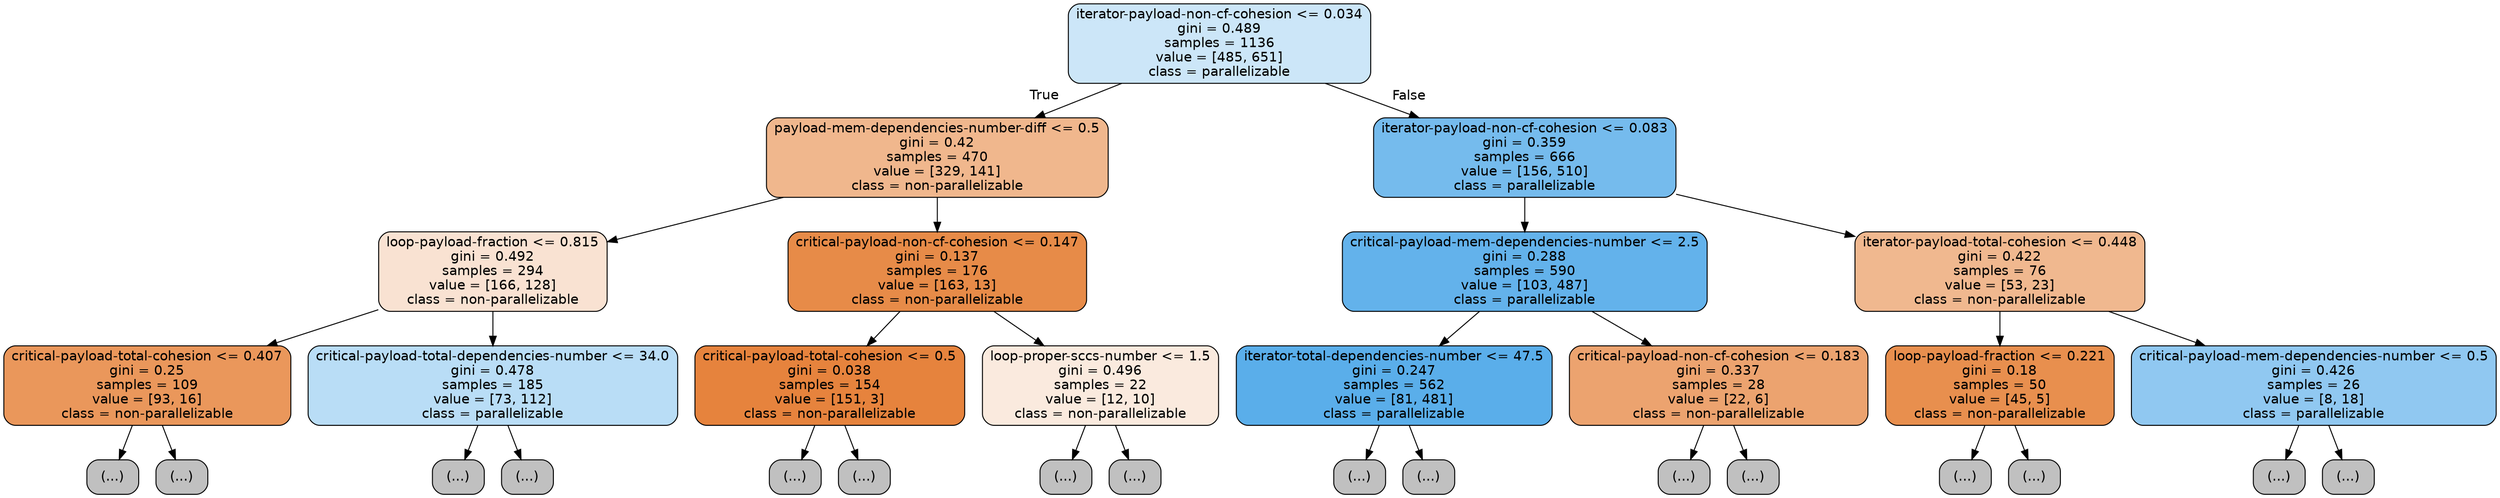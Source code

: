 digraph Tree {
node [shape=box, style="filled, rounded", color="black", fontname=helvetica] ;
edge [fontname=helvetica] ;
0 [label="iterator-payload-non-cf-cohesion <= 0.034\ngini = 0.489\nsamples = 1136\nvalue = [485, 651]\nclass = parallelizable", fillcolor="#399de541"] ;
1 [label="payload-mem-dependencies-number-diff <= 0.5\ngini = 0.42\nsamples = 470\nvalue = [329, 141]\nclass = non-parallelizable", fillcolor="#e5813992"] ;
0 -> 1 [labeldistance=2.5, labelangle=45, headlabel="True"] ;
2 [label="loop-payload-fraction <= 0.815\ngini = 0.492\nsamples = 294\nvalue = [166, 128]\nclass = non-parallelizable", fillcolor="#e581393a"] ;
1 -> 2 ;
3 [label="critical-payload-total-cohesion <= 0.407\ngini = 0.25\nsamples = 109\nvalue = [93, 16]\nclass = non-parallelizable", fillcolor="#e58139d3"] ;
2 -> 3 ;
4 [label="(...)", fillcolor="#C0C0C0"] ;
3 -> 4 ;
31 [label="(...)", fillcolor="#C0C0C0"] ;
3 -> 31 ;
32 [label="critical-payload-total-dependencies-number <= 34.0\ngini = 0.478\nsamples = 185\nvalue = [73, 112]\nclass = parallelizable", fillcolor="#399de559"] ;
2 -> 32 ;
33 [label="(...)", fillcolor="#C0C0C0"] ;
32 -> 33 ;
82 [label="(...)", fillcolor="#C0C0C0"] ;
32 -> 82 ;
87 [label="critical-payload-non-cf-cohesion <= 0.147\ngini = 0.137\nsamples = 176\nvalue = [163, 13]\nclass = non-parallelizable", fillcolor="#e58139eb"] ;
1 -> 87 ;
88 [label="critical-payload-total-cohesion <= 0.5\ngini = 0.038\nsamples = 154\nvalue = [151, 3]\nclass = non-parallelizable", fillcolor="#e58139fa"] ;
87 -> 88 ;
89 [label="(...)", fillcolor="#C0C0C0"] ;
88 -> 89 ;
98 [label="(...)", fillcolor="#C0C0C0"] ;
88 -> 98 ;
101 [label="loop-proper-sccs-number <= 1.5\ngini = 0.496\nsamples = 22\nvalue = [12, 10]\nclass = non-parallelizable", fillcolor="#e581392a"] ;
87 -> 101 ;
102 [label="(...)", fillcolor="#C0C0C0"] ;
101 -> 102 ;
109 [label="(...)", fillcolor="#C0C0C0"] ;
101 -> 109 ;
110 [label="iterator-payload-non-cf-cohesion <= 0.083\ngini = 0.359\nsamples = 666\nvalue = [156, 510]\nclass = parallelizable", fillcolor="#399de5b1"] ;
0 -> 110 [labeldistance=2.5, labelangle=-45, headlabel="False"] ;
111 [label="critical-payload-mem-dependencies-number <= 2.5\ngini = 0.288\nsamples = 590\nvalue = [103, 487]\nclass = parallelizable", fillcolor="#399de5c9"] ;
110 -> 111 ;
112 [label="iterator-total-dependencies-number <= 47.5\ngini = 0.247\nsamples = 562\nvalue = [81, 481]\nclass = parallelizable", fillcolor="#399de5d4"] ;
111 -> 112 ;
113 [label="(...)", fillcolor="#C0C0C0"] ;
112 -> 113 ;
230 [label="(...)", fillcolor="#C0C0C0"] ;
112 -> 230 ;
231 [label="critical-payload-non-cf-cohesion <= 0.183\ngini = 0.337\nsamples = 28\nvalue = [22, 6]\nclass = non-parallelizable", fillcolor="#e58139b9"] ;
111 -> 231 ;
232 [label="(...)", fillcolor="#C0C0C0"] ;
231 -> 232 ;
241 [label="(...)", fillcolor="#C0C0C0"] ;
231 -> 241 ;
244 [label="iterator-payload-total-cohesion <= 0.448\ngini = 0.422\nsamples = 76\nvalue = [53, 23]\nclass = non-parallelizable", fillcolor="#e5813990"] ;
110 -> 244 ;
245 [label="loop-payload-fraction <= 0.221\ngini = 0.18\nsamples = 50\nvalue = [45, 5]\nclass = non-parallelizable", fillcolor="#e58139e3"] ;
244 -> 245 ;
246 [label="(...)", fillcolor="#C0C0C0"] ;
245 -> 246 ;
247 [label="(...)", fillcolor="#C0C0C0"] ;
245 -> 247 ;
258 [label="critical-payload-mem-dependencies-number <= 0.5\ngini = 0.426\nsamples = 26\nvalue = [8, 18]\nclass = parallelizable", fillcolor="#399de58e"] ;
244 -> 258 ;
259 [label="(...)", fillcolor="#C0C0C0"] ;
258 -> 259 ;
270 [label="(...)", fillcolor="#C0C0C0"] ;
258 -> 270 ;
}